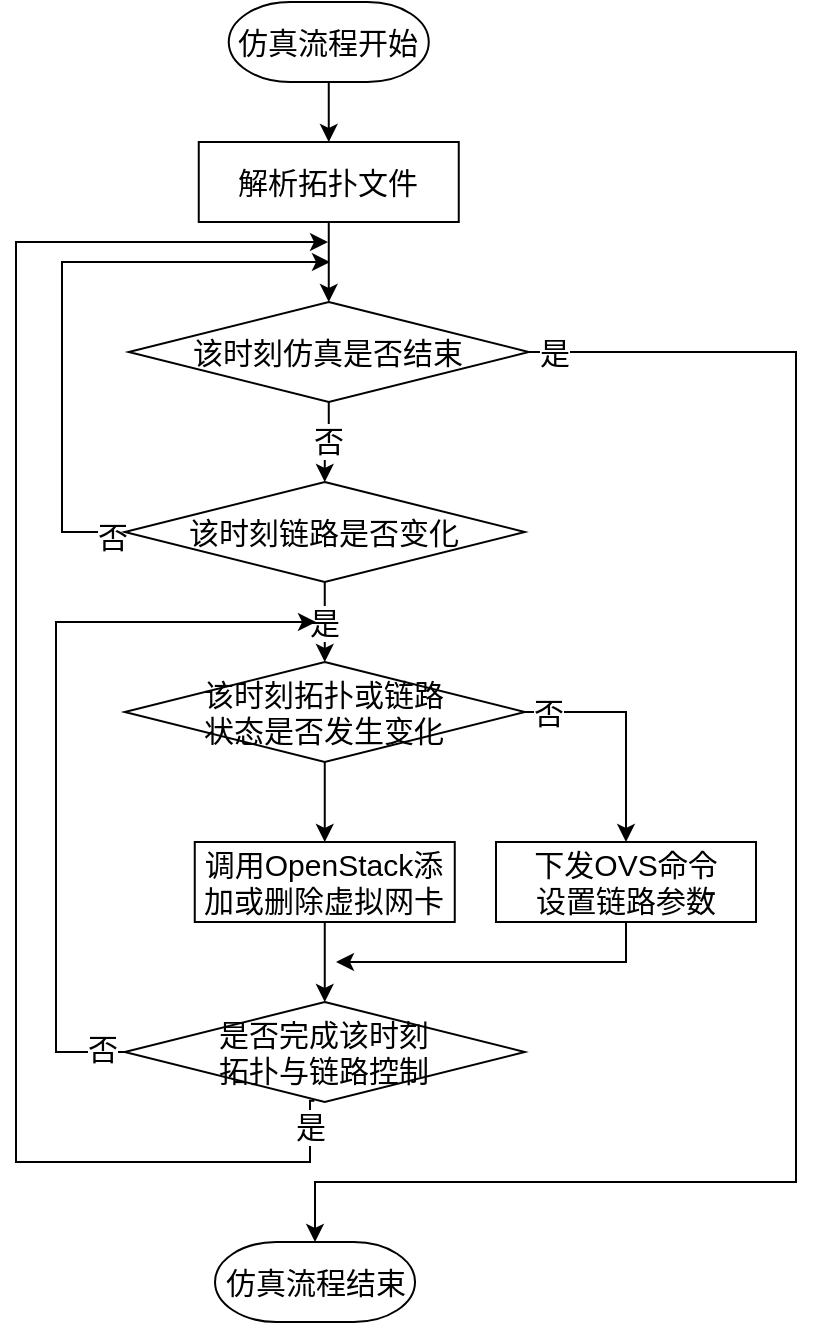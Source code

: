 <mxfile version="12.8.1" type="github" pages="3">
  <diagram id="6a731a19-8d31-9384-78a2-239565b7b9f0" name="拓扑与链路控制技术">
    <mxGraphModel dx="1106" dy="538" grid="0" gridSize="10" guides="1" tooltips="1" connect="1" arrows="1" fold="1" page="1" pageScale="1" pageWidth="1169" pageHeight="827" background="#ffffff" math="0" shadow="0">
      <root>
        <mxCell id="0" />
        <mxCell id="1" parent="0" />
        <mxCell id="XVKLGU5yuTdTBBwaq9gd-3" style="edgeStyle=orthogonalEdgeStyle;rounded=0;orthogonalLoop=1;jettySize=auto;html=1;exitX=0.5;exitY=1;exitDx=0;exitDy=0;exitPerimeter=0;entryX=0.5;entryY=0;entryDx=0;entryDy=0;strokeWidth=1;fontSize=15;" edge="1" parent="1" source="ttyujtRelshkrmtNdgl2-55" target="XVKLGU5yuTdTBBwaq9gd-2">
          <mxGeometry relative="1" as="geometry" />
        </mxCell>
        <mxCell id="ttyujtRelshkrmtNdgl2-55" value="仿真流程开始" style="strokeWidth=1;html=1;shape=mxgraph.flowchart.terminator;whiteSpace=wrap;fontSize=15;" parent="1" vertex="1">
          <mxGeometry x="386.38" y="490" width="100" height="40" as="geometry" />
        </mxCell>
        <mxCell id="ytw-H5kWjpuPRux5cNYK-19" value="" style="edgeStyle=orthogonalEdgeStyle;rounded=0;orthogonalLoop=1;jettySize=auto;html=1;exitX=1;exitY=0.5;exitDx=0;exitDy=0;exitPerimeter=0;strokeWidth=1;fontSize=15;entryX=0.5;entryY=0;entryDx=0;entryDy=0;entryPerimeter=0;" edge="1" parent="1" source="ttyujtRelshkrmtNdgl2-85" target="ytw-H5kWjpuPRux5cNYK-4">
          <mxGeometry relative="1" as="geometry">
            <mxPoint x="450" y="1090" as="targetPoint" />
            <mxPoint x="548.38" y="670" as="sourcePoint" />
            <Array as="points">
              <mxPoint x="670" y="665" />
              <mxPoint x="670" y="1080" />
              <mxPoint x="430" y="1080" />
            </Array>
          </mxGeometry>
        </mxCell>
        <mxCell id="ytw-H5kWjpuPRux5cNYK-34" value="是" style="text;html=1;align=center;verticalAlign=middle;resizable=0;points=[];labelBackgroundColor=#ffffff;fontSize=15;" vertex="1" connectable="0" parent="ytw-H5kWjpuPRux5cNYK-19">
          <mxGeometry x="-0.944" y="-1" relative="1" as="geometry">
            <mxPoint x="-10.38" y="-1" as="offset" />
          </mxGeometry>
        </mxCell>
        <mxCell id="ytw-H5kWjpuPRux5cNYK-30" style="edgeStyle=orthogonalEdgeStyle;rounded=0;orthogonalLoop=1;jettySize=auto;html=1;exitX=0.5;exitY=1;exitDx=0;exitDy=0;exitPerimeter=0;entryX=0.5;entryY=0;entryDx=0;entryDy=0;entryPerimeter=0;strokeWidth=1;fontSize=15;" edge="1" parent="1" source="ttyujtRelshkrmtNdgl2-85" target="ytw-H5kWjpuPRux5cNYK-8">
          <mxGeometry relative="1" as="geometry" />
        </mxCell>
        <mxCell id="ytw-H5kWjpuPRux5cNYK-31" value="否" style="text;html=1;align=center;verticalAlign=middle;resizable=0;points=[];labelBackgroundColor=#ffffff;fontSize=15;" vertex="1" connectable="0" parent="ytw-H5kWjpuPRux5cNYK-30">
          <mxGeometry x="-0.125" y="-1" relative="1" as="geometry">
            <mxPoint as="offset" />
          </mxGeometry>
        </mxCell>
        <mxCell id="ttyujtRelshkrmtNdgl2-85" value="&lt;span style=&quot;font-size: 15px&quot;&gt;该时刻仿真是否结束&lt;br style=&quot;font-size: 15px&quot;&gt;&lt;/span&gt;" style="strokeWidth=1;html=1;shape=mxgraph.flowchart.decision;whiteSpace=wrap;fontSize=15;" parent="1" vertex="1">
          <mxGeometry x="336.38" y="640" width="200" height="50" as="geometry" />
        </mxCell>
        <mxCell id="ytw-H5kWjpuPRux5cNYK-14" style="edgeStyle=orthogonalEdgeStyle;rounded=0;orthogonalLoop=1;jettySize=auto;html=1;exitX=0.5;exitY=1;exitDx=0;exitDy=0;entryX=0.5;entryY=0;entryDx=0;entryDy=0;entryPerimeter=0;strokeWidth=1;fontSize=15;" edge="1" parent="1" source="ytw-H5kWjpuPRux5cNYK-1" target="ytw-H5kWjpuPRux5cNYK-10">
          <mxGeometry relative="1" as="geometry" />
        </mxCell>
        <mxCell id="ytw-H5kWjpuPRux5cNYK-1" value="调用OpenStack添加或删除虚拟网卡" style="rounded=0;whiteSpace=wrap;html=1;strokeWidth=1;fontSize=15;" vertex="1" parent="1">
          <mxGeometry x="369.38" y="910" width="130" height="40" as="geometry" />
        </mxCell>
        <mxCell id="ytw-H5kWjpuPRux5cNYK-4" value="仿真流程结束" style="strokeWidth=1;html=1;shape=mxgraph.flowchart.terminator;whiteSpace=wrap;fontSize=15;" vertex="1" parent="1">
          <mxGeometry x="379.51" y="1110" width="100" height="40" as="geometry" />
        </mxCell>
        <mxCell id="ytw-H5kWjpuPRux5cNYK-11" style="edgeStyle=orthogonalEdgeStyle;rounded=0;orthogonalLoop=1;jettySize=auto;html=1;exitX=0.5;exitY=1;exitDx=0;exitDy=0;exitPerimeter=0;entryX=0.5;entryY=0;entryDx=0;entryDy=0;strokeWidth=1;fontSize=15;" edge="1" parent="1" source="tflQ4zeCQDi2bhMAwkL_-3" target="ytw-H5kWjpuPRux5cNYK-1">
          <mxGeometry relative="1" as="geometry">
            <mxPoint x="435.01" y="827" as="targetPoint" />
          </mxGeometry>
        </mxCell>
        <mxCell id="ytw-H5kWjpuPRux5cNYK-29" value="是" style="text;html=1;align=center;verticalAlign=middle;resizable=0;points=[];labelBackgroundColor=#ffffff;fontSize=15;" vertex="1" connectable="0" parent="ytw-H5kWjpuPRux5cNYK-11">
          <mxGeometry x="-0.1" relative="1" as="geometry">
            <mxPoint x="-0.02" y="-48" as="offset" />
          </mxGeometry>
        </mxCell>
        <mxCell id="ytw-H5kWjpuPRux5cNYK-46" style="edgeStyle=orthogonalEdgeStyle;rounded=0;orthogonalLoop=1;jettySize=auto;html=1;exitX=0;exitY=0.5;exitDx=0;exitDy=0;exitPerimeter=0;strokeWidth=1;fontSize=15;" edge="1" parent="1">
          <mxGeometry relative="1" as="geometry">
            <mxPoint x="437" y="620" as="targetPoint" />
            <mxPoint x="337.38" y="755" as="sourcePoint" />
            <Array as="points">
              <mxPoint x="303" y="755" />
              <mxPoint x="303" y="620" />
            </Array>
          </mxGeometry>
        </mxCell>
        <mxCell id="ytw-H5kWjpuPRux5cNYK-47" value="否" style="text;html=1;align=center;verticalAlign=middle;resizable=0;points=[];labelBackgroundColor=#ffffff;fontSize=15;" vertex="1" connectable="0" parent="ytw-H5kWjpuPRux5cNYK-46">
          <mxGeometry x="-0.933" y="2" relative="1" as="geometry">
            <mxPoint as="offset" />
          </mxGeometry>
        </mxCell>
        <mxCell id="tflQ4zeCQDi2bhMAwkL_-6" value="是" style="edgeStyle=orthogonalEdgeStyle;rounded=0;orthogonalLoop=1;jettySize=auto;html=1;exitX=0.5;exitY=1;exitDx=0;exitDy=0;exitPerimeter=0;entryX=0.5;entryY=0;entryDx=0;entryDy=0;entryPerimeter=0;strokeWidth=1;fontSize=15;" edge="1" parent="1" source="ytw-H5kWjpuPRux5cNYK-8" target="tflQ4zeCQDi2bhMAwkL_-3">
          <mxGeometry relative="1" as="geometry" />
        </mxCell>
        <mxCell id="ytw-H5kWjpuPRux5cNYK-8" value="&lt;span style=&quot;font-size: 15px&quot;&gt;该时刻链路是否变化&lt;br style=&quot;font-size: 15px&quot;&gt;&lt;/span&gt;" style="strokeWidth=1;html=1;shape=mxgraph.flowchart.decision;whiteSpace=wrap;fontSize=15;" vertex="1" parent="1">
          <mxGeometry x="334.38" y="730" width="200" height="50" as="geometry" />
        </mxCell>
        <mxCell id="ytw-H5kWjpuPRux5cNYK-15" style="edgeStyle=orthogonalEdgeStyle;rounded=0;orthogonalLoop=1;jettySize=auto;html=1;exitX=0.474;exitY=0.987;exitDx=0;exitDy=0;exitPerimeter=0;strokeWidth=1;fontSize=15;" edge="1" parent="1" source="ytw-H5kWjpuPRux5cNYK-10">
          <mxGeometry relative="1" as="geometry">
            <mxPoint x="349" y="1270" as="sourcePoint" />
            <mxPoint x="436" y="610" as="targetPoint" />
            <Array as="points">
              <mxPoint x="427" y="1039" />
              <mxPoint x="427" y="1070" />
              <mxPoint x="280" y="1070" />
              <mxPoint x="280" y="610" />
            </Array>
          </mxGeometry>
        </mxCell>
        <mxCell id="ytw-H5kWjpuPRux5cNYK-44" value="是" style="text;html=1;align=center;verticalAlign=middle;resizable=0;points=[];labelBackgroundColor=#ffffff;fontSize=15;" vertex="1" connectable="0" parent="ytw-H5kWjpuPRux5cNYK-15">
          <mxGeometry x="-0.963" relative="1" as="geometry">
            <mxPoint as="offset" />
          </mxGeometry>
        </mxCell>
        <mxCell id="ytw-H5kWjpuPRux5cNYK-17" style="edgeStyle=orthogonalEdgeStyle;rounded=0;orthogonalLoop=1;jettySize=auto;html=1;strokeWidth=1;fontSize=15;exitX=0;exitY=0.5;exitDx=0;exitDy=0;exitPerimeter=0;" edge="1" parent="1" source="ytw-H5kWjpuPRux5cNYK-10">
          <mxGeometry relative="1" as="geometry">
            <mxPoint x="430" y="800" as="targetPoint" />
            <mxPoint x="330" y="1165" as="sourcePoint" />
            <Array as="points">
              <mxPoint x="300" y="1015" />
              <mxPoint x="300" y="800" />
            </Array>
          </mxGeometry>
        </mxCell>
        <mxCell id="tflQ4zeCQDi2bhMAwkL_-9" value="否" style="text;html=1;align=center;verticalAlign=middle;resizable=0;points=[];labelBackgroundColor=#ffffff;fontSize=15;" vertex="1" connectable="0" parent="ytw-H5kWjpuPRux5cNYK-17">
          <mxGeometry x="-0.936" y="-2" relative="1" as="geometry">
            <mxPoint as="offset" />
          </mxGeometry>
        </mxCell>
        <mxCell id="ytw-H5kWjpuPRux5cNYK-10" value="&lt;span style=&quot;font-size: 15px&quot;&gt;是否完成该时刻&lt;br&gt;拓扑与链路控制&lt;/span&gt;" style="strokeWidth=1;html=1;shape=mxgraph.flowchart.decision;whiteSpace=wrap;fontSize=15;" vertex="1" parent="1">
          <mxGeometry x="334.38" y="990" width="200" height="50" as="geometry" />
        </mxCell>
        <mxCell id="XVKLGU5yuTdTBBwaq9gd-4" style="edgeStyle=orthogonalEdgeStyle;rounded=0;orthogonalLoop=1;jettySize=auto;html=1;exitX=0.5;exitY=1;exitDx=0;exitDy=0;entryX=0.5;entryY=0;entryDx=0;entryDy=0;entryPerimeter=0;strokeWidth=1;fontSize=15;" edge="1" parent="1" source="XVKLGU5yuTdTBBwaq9gd-2" target="ttyujtRelshkrmtNdgl2-85">
          <mxGeometry relative="1" as="geometry" />
        </mxCell>
        <mxCell id="XVKLGU5yuTdTBBwaq9gd-2" value="解析拓扑文件" style="rounded=0;whiteSpace=wrap;html=1;strokeWidth=1;fontSize=15;" vertex="1" parent="1">
          <mxGeometry x="371.38" y="560" width="130" height="40" as="geometry" />
        </mxCell>
        <mxCell id="tflQ4zeCQDi2bhMAwkL_-10" style="edgeStyle=orthogonalEdgeStyle;rounded=0;orthogonalLoop=1;jettySize=auto;html=1;exitX=0.5;exitY=1;exitDx=0;exitDy=0;strokeWidth=1;fontSize=15;" edge="1" parent="1" source="PbRBGEzeBS2t3f2aw708-1">
          <mxGeometry relative="1" as="geometry">
            <mxPoint x="440" y="970" as="targetPoint" />
            <Array as="points">
              <mxPoint x="585" y="970" />
              <mxPoint x="460" y="970" />
            </Array>
          </mxGeometry>
        </mxCell>
        <mxCell id="PbRBGEzeBS2t3f2aw708-1" value="下发OVS命令&lt;br&gt;设置链路参数" style="rounded=0;whiteSpace=wrap;html=1;strokeWidth=1;fontSize=15;" vertex="1" parent="1">
          <mxGeometry x="520" y="910" width="130" height="40" as="geometry" />
        </mxCell>
        <mxCell id="tflQ4zeCQDi2bhMAwkL_-7" style="edgeStyle=orthogonalEdgeStyle;rounded=0;orthogonalLoop=1;jettySize=auto;html=1;exitX=1;exitY=0.5;exitDx=0;exitDy=0;exitPerimeter=0;entryX=0.5;entryY=0;entryDx=0;entryDy=0;strokeWidth=1;fontSize=15;" edge="1" parent="1" source="tflQ4zeCQDi2bhMAwkL_-3" target="PbRBGEzeBS2t3f2aw708-1">
          <mxGeometry relative="1" as="geometry" />
        </mxCell>
        <mxCell id="tflQ4zeCQDi2bhMAwkL_-8" value="否" style="text;html=1;align=center;verticalAlign=middle;resizable=0;points=[];labelBackgroundColor=#ffffff;fontSize=15;" vertex="1" connectable="0" parent="tflQ4zeCQDi2bhMAwkL_-7">
          <mxGeometry x="-0.872" relative="1" as="geometry">
            <mxPoint x="3.62" as="offset" />
          </mxGeometry>
        </mxCell>
        <mxCell id="tflQ4zeCQDi2bhMAwkL_-3" value="&lt;span style=&quot;font-size: 15px&quot;&gt;该时刻拓扑或链路&lt;br&gt;状态是否发生变化&lt;br style=&quot;font-size: 15px&quot;&gt;&lt;/span&gt;" style="strokeWidth=1;html=1;shape=mxgraph.flowchart.decision;whiteSpace=wrap;fontSize=15;" vertex="1" parent="1">
          <mxGeometry x="334.38" y="820" width="200" height="50" as="geometry" />
        </mxCell>
      </root>
    </mxGraphModel>
  </diagram>
  <diagram id="v8ugOdhWxPYhqjRlqoNW" name="网络行为控制">
    <mxGraphModel dx="1106" dy="1707" grid="0" gridSize="10" guides="1" tooltips="1" connect="1" arrows="1" fold="1" page="1" pageScale="1" pageWidth="827" pageHeight="1169" math="0" shadow="0">
      <root>
        <mxCell id="XkxrOACsHn2WorxNWKab-0" />
        <mxCell id="XkxrOACsHn2WorxNWKab-1" parent="XkxrOACsHn2WorxNWKab-0" />
        <mxCell id="XkxrOACsHn2WorxNWKab-28" style="edgeStyle=orthogonalEdgeStyle;rounded=0;orthogonalLoop=1;jettySize=auto;html=1;exitX=0.5;exitY=1;exitDx=0;exitDy=0;exitPerimeter=0;entryX=0.5;entryY=0;entryDx=0;entryDy=0;entryPerimeter=0;strokeWidth=1;fontSize=15;" edge="1" parent="XkxrOACsHn2WorxNWKab-1" source="XkxrOACsHn2WorxNWKab-29" target="XkxrOACsHn2WorxNWKab-44">
          <mxGeometry relative="1" as="geometry" />
        </mxCell>
        <mxCell id="XkxrOACsHn2WorxNWKab-29" value="仿真流程开始" style="strokeWidth=1;html=1;shape=mxgraph.flowchart.terminator;whiteSpace=wrap;fontSize=15;" vertex="1" parent="XkxrOACsHn2WorxNWKab-1">
          <mxGeometry x="154.25" y="-60" width="100" height="40" as="geometry" />
        </mxCell>
        <mxCell id="-nuV1rZC9ApYzW40w2bU-1" style="edgeStyle=orthogonalEdgeStyle;rounded=0;orthogonalLoop=1;jettySize=auto;html=1;exitX=0.5;exitY=1;exitDx=0;exitDy=0;exitPerimeter=0;entryX=0.5;entryY=0;entryDx=0;entryDy=0;strokeWidth=1;fontSize=15;" edge="1" parent="XkxrOACsHn2WorxNWKab-1" source="XkxrOACsHn2WorxNWKab-32" target="XkxrOACsHn2WorxNWKab-34">
          <mxGeometry relative="1" as="geometry" />
        </mxCell>
        <mxCell id="lklMJXzV0AVg6-V9m9iJ-14" value="是" style="text;html=1;align=center;verticalAlign=middle;resizable=0;points=[];labelBackgroundColor=#ffffff;fontSize=15;" vertex="1" connectable="0" parent="-nuV1rZC9ApYzW40w2bU-1">
          <mxGeometry x="0.051" y="1" relative="1" as="geometry">
            <mxPoint as="offset" />
          </mxGeometry>
        </mxCell>
        <mxCell id="-nuV1rZC9ApYzW40w2bU-5" style="edgeStyle=orthogonalEdgeStyle;rounded=0;orthogonalLoop=1;jettySize=auto;html=1;exitX=1;exitY=0.5;exitDx=0;exitDy=0;exitPerimeter=0;entryX=0.5;entryY=0;entryDx=0;entryDy=0;strokeWidth=1;fontSize=15;" edge="1" parent="XkxrOACsHn2WorxNWKab-1" source="XkxrOACsHn2WorxNWKab-32" target="-nuV1rZC9ApYzW40w2bU-4">
          <mxGeometry relative="1" as="geometry" />
        </mxCell>
        <mxCell id="lklMJXzV0AVg6-V9m9iJ-8" value="否" style="text;html=1;align=center;verticalAlign=middle;resizable=0;points=[];labelBackgroundColor=#ffffff;fontSize=15;" vertex="1" connectable="0" parent="-nuV1rZC9ApYzW40w2bU-5">
          <mxGeometry x="-0.851" relative="1" as="geometry">
            <mxPoint x="5.75" as="offset" />
          </mxGeometry>
        </mxCell>
        <mxCell id="XkxrOACsHn2WorxNWKab-32" value="&lt;span style=&quot;font-size: 15px&quot;&gt;是否进入虚拟机控制&lt;br style=&quot;font-size: 15px&quot;&gt;&lt;/span&gt;" style="strokeWidth=1;html=1;shape=mxgraph.flowchart.decision;whiteSpace=wrap;fontSize=15;" vertex="1" parent="XkxrOACsHn2WorxNWKab-1">
          <mxGeometry x="104.25" y="190" width="200" height="50" as="geometry" />
        </mxCell>
        <mxCell id="-nuV1rZC9ApYzW40w2bU-2" style="edgeStyle=orthogonalEdgeStyle;rounded=0;orthogonalLoop=1;jettySize=auto;html=1;exitX=0.5;exitY=1;exitDx=0;exitDy=0;entryX=0.5;entryY=0;entryDx=0;entryDy=0;strokeWidth=1;fontSize=15;" edge="1" parent="XkxrOACsHn2WorxNWKab-1" source="XkxrOACsHn2WorxNWKab-34" target="XkxrOACsHn2WorxNWKab-54">
          <mxGeometry relative="1" as="geometry" />
        </mxCell>
        <mxCell id="XkxrOACsHn2WorxNWKab-34" value="&lt;font style=&quot;font-size: 15px&quot;&gt;获取虚拟机访问链接&lt;/font&gt;" style="rounded=0;whiteSpace=wrap;html=1;strokeWidth=1;fontSize=15;" vertex="1" parent="XkxrOACsHn2WorxNWKab-1">
          <mxGeometry x="134.25" y="280" width="140" height="40" as="geometry" />
        </mxCell>
        <mxCell id="-nuV1rZC9ApYzW40w2bU-8" style="edgeStyle=orthogonalEdgeStyle;rounded=0;orthogonalLoop=1;jettySize=auto;html=1;exitX=0.5;exitY=1;exitDx=0;exitDy=0;exitPerimeter=0;entryX=0.5;entryY=0;entryDx=0;entryDy=0;entryPerimeter=0;strokeWidth=1;fontSize=15;" edge="1" parent="XkxrOACsHn2WorxNWKab-1" source="XkxrOACsHn2WorxNWKab-44" target="-nuV1rZC9ApYzW40w2bU-7">
          <mxGeometry relative="1" as="geometry" />
        </mxCell>
        <mxCell id="lklMJXzV0AVg6-V9m9iJ-13" value="否" style="text;html=1;align=center;verticalAlign=middle;resizable=0;points=[];labelBackgroundColor=#ffffff;fontSize=15;" vertex="1" connectable="0" parent="-nuV1rZC9ApYzW40w2bU-8">
          <mxGeometry x="-0.255" y="-1" relative="1" as="geometry">
            <mxPoint as="offset" />
          </mxGeometry>
        </mxCell>
        <mxCell id="lklMJXzV0AVg6-V9m9iJ-3" style="edgeStyle=orthogonalEdgeStyle;rounded=0;orthogonalLoop=1;jettySize=auto;html=1;exitX=1;exitY=0.5;exitDx=0;exitDy=0;exitPerimeter=0;strokeWidth=1;fontSize=15;entryX=0.5;entryY=0;entryDx=0;entryDy=0;entryPerimeter=0;" edge="1" parent="XkxrOACsHn2WorxNWKab-1" source="XkxrOACsHn2WorxNWKab-44" target="FGpXlcg3w5gOP9-YCDFg-1">
          <mxGeometry relative="1" as="geometry">
            <mxPoint x="210" y="470" as="targetPoint" />
            <Array as="points">
              <mxPoint x="470" y="35" />
              <mxPoint x="470" y="470" />
              <mxPoint x="199" y="470" />
            </Array>
          </mxGeometry>
        </mxCell>
        <mxCell id="lklMJXzV0AVg6-V9m9iJ-12" value="是" style="text;html=1;align=center;verticalAlign=middle;resizable=0;points=[];labelBackgroundColor=#ffffff;fontSize=15;" vertex="1" connectable="0" parent="lklMJXzV0AVg6-V9m9iJ-3">
          <mxGeometry x="-0.947" relative="1" as="geometry">
            <mxPoint as="offset" />
          </mxGeometry>
        </mxCell>
        <mxCell id="XkxrOACsHn2WorxNWKab-44" value="&lt;span style=&quot;font-size: 15px&quot;&gt;该时刻仿真是否结束&lt;br style=&quot;font-size: 15px&quot;&gt;&lt;/span&gt;" style="strokeWidth=1;html=1;shape=mxgraph.flowchart.decision;whiteSpace=wrap;fontSize=15;" vertex="1" parent="XkxrOACsHn2WorxNWKab-1">
          <mxGeometry x="104.25" y="10" width="200" height="50" as="geometry" />
        </mxCell>
        <mxCell id="lklMJXzV0AVg6-V9m9iJ-0" style="edgeStyle=orthogonalEdgeStyle;rounded=0;orthogonalLoop=1;jettySize=auto;html=1;exitX=0.5;exitY=1;exitDx=0;exitDy=0;entryX=0.5;entryY=0;entryDx=0;entryDy=0;entryPerimeter=0;strokeWidth=1;fontSize=15;" edge="1" parent="XkxrOACsHn2WorxNWKab-1" source="XkxrOACsHn2WorxNWKab-54" target="-nuV1rZC9ApYzW40w2bU-6">
          <mxGeometry relative="1" as="geometry" />
        </mxCell>
        <mxCell id="XkxrOACsHn2WorxNWKab-54" value="&lt;font style=&quot;font-size: 15px&quot;&gt;访问虚拟机执行行为&lt;/font&gt;" style="rounded=0;whiteSpace=wrap;html=1;strokeWidth=1;fontSize=15;" vertex="1" parent="XkxrOACsHn2WorxNWKab-1">
          <mxGeometry x="134.25" y="342" width="140" height="40" as="geometry" />
        </mxCell>
        <mxCell id="FGpXlcg3w5gOP9-YCDFg-1" value="仿真流程结束" style="strokeWidth=1;html=1;shape=mxgraph.flowchart.terminator;whiteSpace=wrap;fontSize=15;" vertex="1" parent="XkxrOACsHn2WorxNWKab-1">
          <mxGeometry x="148.5" y="490" width="100" height="40" as="geometry" />
        </mxCell>
        <mxCell id="lklMJXzV0AVg6-V9m9iJ-9" style="edgeStyle=orthogonalEdgeStyle;rounded=0;orthogonalLoop=1;jettySize=auto;html=1;exitX=0.5;exitY=1;exitDx=0;exitDy=0;strokeWidth=1;fontSize=15;" edge="1" parent="XkxrOACsHn2WorxNWKab-1" source="-nuV1rZC9ApYzW40w2bU-4">
          <mxGeometry relative="1" as="geometry">
            <mxPoint x="210" y="390" as="targetPoint" />
            <Array as="points">
              <mxPoint x="360" y="390" />
            </Array>
          </mxGeometry>
        </mxCell>
        <mxCell id="-nuV1rZC9ApYzW40w2bU-4" value="&lt;font style=&quot;font-size: 15px&quot;&gt;调用OpenStack接口执行行为&lt;/font&gt;" style="rounded=0;whiteSpace=wrap;html=1;strokeWidth=1;fontSize=15;" vertex="1" parent="XkxrOACsHn2WorxNWKab-1">
          <mxGeometry x="290" y="280" width="140" height="40" as="geometry" />
        </mxCell>
        <mxCell id="lklMJXzV0AVg6-V9m9iJ-1" style="edgeStyle=orthogonalEdgeStyle;rounded=0;orthogonalLoop=1;jettySize=auto;html=1;exitX=0;exitY=0.5;exitDx=0;exitDy=0;exitPerimeter=0;strokeWidth=1;fontSize=15;" edge="1" parent="XkxrOACsHn2WorxNWKab-1" source="-nuV1rZC9ApYzW40w2bU-6">
          <mxGeometry relative="1" as="geometry">
            <mxPoint x="200" y="-10" as="targetPoint" />
            <Array as="points">
              <mxPoint x="40" y="435" />
              <mxPoint x="40" y="-10" />
            </Array>
          </mxGeometry>
        </mxCell>
        <mxCell id="lklMJXzV0AVg6-V9m9iJ-2" value="是" style="text;html=1;align=center;verticalAlign=middle;resizable=0;points=[];labelBackgroundColor=#ffffff;fontSize=15;" vertex="1" connectable="0" parent="lklMJXzV0AVg6-V9m9iJ-1">
          <mxGeometry x="-0.939" relative="1" as="geometry">
            <mxPoint as="offset" />
          </mxGeometry>
        </mxCell>
        <mxCell id="lklMJXzV0AVg6-V9m9iJ-6" style="edgeStyle=orthogonalEdgeStyle;rounded=0;orthogonalLoop=1;jettySize=auto;html=1;exitX=1;exitY=0.5;exitDx=0;exitDy=0;exitPerimeter=0;strokeWidth=1;fontSize=15;" edge="1" parent="XkxrOACsHn2WorxNWKab-1" source="-nuV1rZC9ApYzW40w2bU-6">
          <mxGeometry relative="1" as="geometry">
            <mxPoint x="210" y="170" as="targetPoint" />
            <Array as="points">
              <mxPoint x="450" y="435" />
              <mxPoint x="450" y="170" />
            </Array>
          </mxGeometry>
        </mxCell>
        <mxCell id="lklMJXzV0AVg6-V9m9iJ-11" value="否" style="text;html=1;align=center;verticalAlign=middle;resizable=0;points=[];labelBackgroundColor=#ffffff;fontSize=15;" vertex="1" connectable="0" parent="lklMJXzV0AVg6-V9m9iJ-6">
          <mxGeometry x="-0.969" y="1" relative="1" as="geometry">
            <mxPoint as="offset" />
          </mxGeometry>
        </mxCell>
        <mxCell id="-nuV1rZC9ApYzW40w2bU-6" value="&lt;span style=&quot;font-size: 15px&quot;&gt;该时刻所有网络&lt;br&gt;行为是否完成&lt;br style=&quot;font-size: 15px&quot;&gt;&lt;/span&gt;" style="strokeWidth=1;html=1;shape=mxgraph.flowchart.decision;whiteSpace=wrap;fontSize=15;" vertex="1" parent="XkxrOACsHn2WorxNWKab-1">
          <mxGeometry x="104.25" y="410" width="200" height="50" as="geometry" />
        </mxCell>
        <mxCell id="kszw4BfxBqGFvXXOp-lV-0" style="edgeStyle=orthogonalEdgeStyle;rounded=0;orthogonalLoop=1;jettySize=auto;html=1;exitX=0.5;exitY=1;exitDx=0;exitDy=0;exitPerimeter=0;entryX=0.5;entryY=0;entryDx=0;entryDy=0;entryPerimeter=0;strokeWidth=1;fontSize=15;" edge="1" parent="XkxrOACsHn2WorxNWKab-1" source="-nuV1rZC9ApYzW40w2bU-7" target="XkxrOACsHn2WorxNWKab-32">
          <mxGeometry relative="1" as="geometry" />
        </mxCell>
        <mxCell id="lklMJXzV0AVg6-V9m9iJ-7" value="是" style="text;html=1;align=center;verticalAlign=middle;resizable=0;points=[];labelBackgroundColor=#ffffff;fontSize=15;" vertex="1" connectable="0" parent="kszw4BfxBqGFvXXOp-lV-0">
          <mxGeometry x="-0.288" y="1" relative="1" as="geometry">
            <mxPoint as="offset" />
          </mxGeometry>
        </mxCell>
        <mxCell id="kszw4BfxBqGFvXXOp-lV-1" style="edgeStyle=orthogonalEdgeStyle;rounded=0;orthogonalLoop=1;jettySize=auto;html=1;exitX=0;exitY=0.5;exitDx=0;exitDy=0;exitPerimeter=0;strokeWidth=1;fontSize=15;" edge="1" parent="XkxrOACsHn2WorxNWKab-1" source="-nuV1rZC9ApYzW40w2bU-7">
          <mxGeometry relative="1" as="geometry">
            <mxPoint x="199" as="targetPoint" />
            <Array as="points">
              <mxPoint x="60" y="125" />
              <mxPoint x="60" />
            </Array>
          </mxGeometry>
        </mxCell>
        <mxCell id="kszw4BfxBqGFvXXOp-lV-2" value="否" style="text;html=1;align=center;verticalAlign=middle;resizable=0;points=[];labelBackgroundColor=#ffffff;fontSize=15;" vertex="1" connectable="0" parent="kszw4BfxBqGFvXXOp-lV-1">
          <mxGeometry x="-0.886" y="1" relative="1" as="geometry">
            <mxPoint as="offset" />
          </mxGeometry>
        </mxCell>
        <mxCell id="-nuV1rZC9ApYzW40w2bU-7" value="该时刻是否执行网络行为&lt;span style=&quot;font-size: 15px&quot;&gt;&lt;br style=&quot;font-size: 15px&quot;&gt;&lt;/span&gt;" style="strokeWidth=1;html=1;shape=mxgraph.flowchart.decision;whiteSpace=wrap;fontSize=15;" vertex="1" parent="XkxrOACsHn2WorxNWKab-1">
          <mxGeometry x="104.25" y="100" width="200" height="50" as="geometry" />
        </mxCell>
      </root>
    </mxGraphModel>
  </diagram>
  <diagram id="BHsUnkRRkDvubZXYA5oQ" name="位置到链路状态转换">
    <mxGraphModel dx="1106" dy="538" grid="0" gridSize="10" guides="1" tooltips="1" connect="1" arrows="1" fold="1" page="1" pageScale="1" pageWidth="827" pageHeight="1169" math="0" shadow="0">
      <root>
        <mxCell id="GKkQAI3s9Y34zm4RplyS-0" />
        <mxCell id="GKkQAI3s9Y34zm4RplyS-1" parent="GKkQAI3s9Y34zm4RplyS-0" />
        <mxCell id="GKkQAI3s9Y34zm4RplyS-2" value="生成拓扑文件" style="rounded=0;whiteSpace=wrap;html=1;strokeWidth=1;fontSize=15;" vertex="1" parent="GKkQAI3s9Y34zm4RplyS-1">
          <mxGeometry x="630" y="200" width="120" height="60" as="geometry" />
        </mxCell>
        <mxCell id="67PsZ09Hbw13mkb_fZ4C-0" value="解释MINDL文件得到仿真参数" style="rounded=0;whiteSpace=wrap;html=1;strokeWidth=1;fontSize=15;" vertex="1" parent="GKkQAI3s9Y34zm4RplyS-1">
          <mxGeometry x="134" y="200" width="120" height="60" as="geometry" />
        </mxCell>
        <mxCell id="67PsZ09Hbw13mkb_fZ4C-1" value="输入仿真参数到Mininet" style="rounded=0;whiteSpace=wrap;html=1;strokeWidth=1;fontSize=15;" vertex="1" parent="GKkQAI3s9Y34zm4RplyS-1">
          <mxGeometry x="300" y="200" width="120" height="60" as="geometry" />
        </mxCell>
        <mxCell id="67PsZ09Hbw13mkb_fZ4C-4" value="运行仿真实验测试连接性" style="rounded=0;whiteSpace=wrap;html=1;strokeWidth=1;fontSize=15;" vertex="1" parent="GKkQAI3s9Y34zm4RplyS-1">
          <mxGeometry x="465" y="200" width="120" height="60" as="geometry" />
        </mxCell>
        <mxCell id="67PsZ09Hbw13mkb_fZ4C-6" value="" style="shape=flexArrow;endArrow=classic;html=1;strokeWidth=1;fontSize=15;" edge="1" parent="GKkQAI3s9Y34zm4RplyS-1">
          <mxGeometry width="50" height="50" relative="1" as="geometry">
            <mxPoint x="260" y="229" as="sourcePoint" />
            <mxPoint x="297" y="229" as="targetPoint" />
          </mxGeometry>
        </mxCell>
        <mxCell id="67PsZ09Hbw13mkb_fZ4C-10" value="" style="shape=flexArrow;endArrow=classic;html=1;strokeWidth=1;fontSize=15;" edge="1" parent="GKkQAI3s9Y34zm4RplyS-1">
          <mxGeometry width="50" height="50" relative="1" as="geometry">
            <mxPoint x="426" y="229.5" as="sourcePoint" />
            <mxPoint x="463" y="229.5" as="targetPoint" />
          </mxGeometry>
        </mxCell>
        <mxCell id="67PsZ09Hbw13mkb_fZ4C-11" value="" style="shape=flexArrow;endArrow=classic;html=1;strokeWidth=1;fontSize=15;" edge="1" parent="GKkQAI3s9Y34zm4RplyS-1">
          <mxGeometry width="50" height="50" relative="1" as="geometry">
            <mxPoint x="590" y="229.5" as="sourcePoint" />
            <mxPoint x="627" y="229.5" as="targetPoint" />
          </mxGeometry>
        </mxCell>
      </root>
    </mxGraphModel>
  </diagram>
</mxfile>
